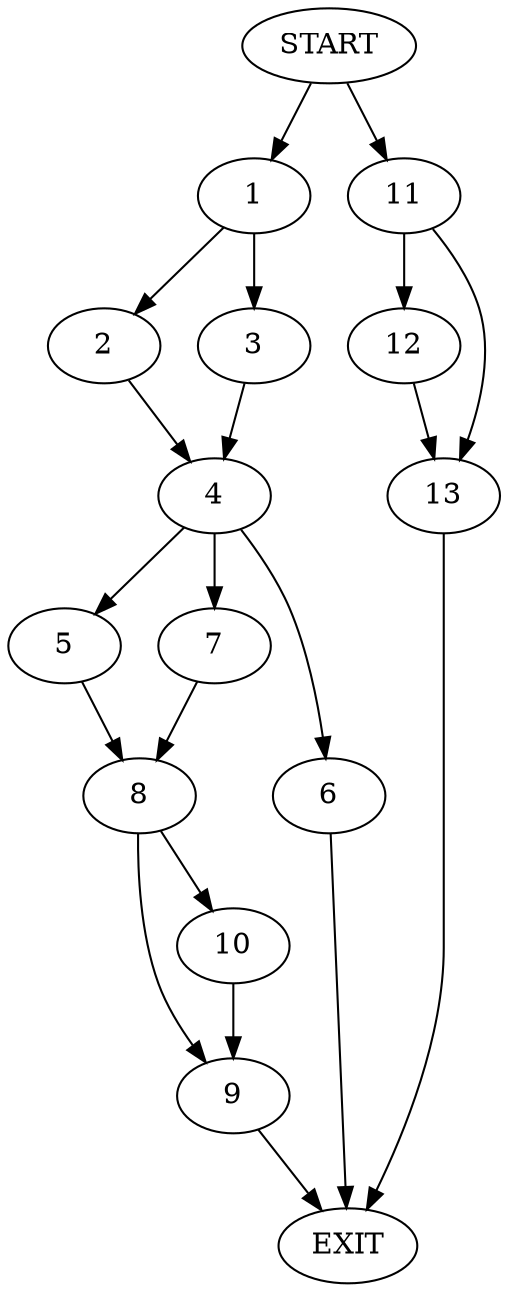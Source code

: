 digraph {
0 [label="START"]
14 [label="EXIT"]
0 -> 1
1 -> 2
1 -> 3
2 -> 4
3 -> 4
4 -> 5
4 -> 6
4 -> 7
5 -> 8
6 -> 14
7 -> 8
8 -> 9
8 -> 10
10 -> 9
9 -> 14
0 -> 11
11 -> 12
11 -> 13
12 -> 13
13 -> 14
}
